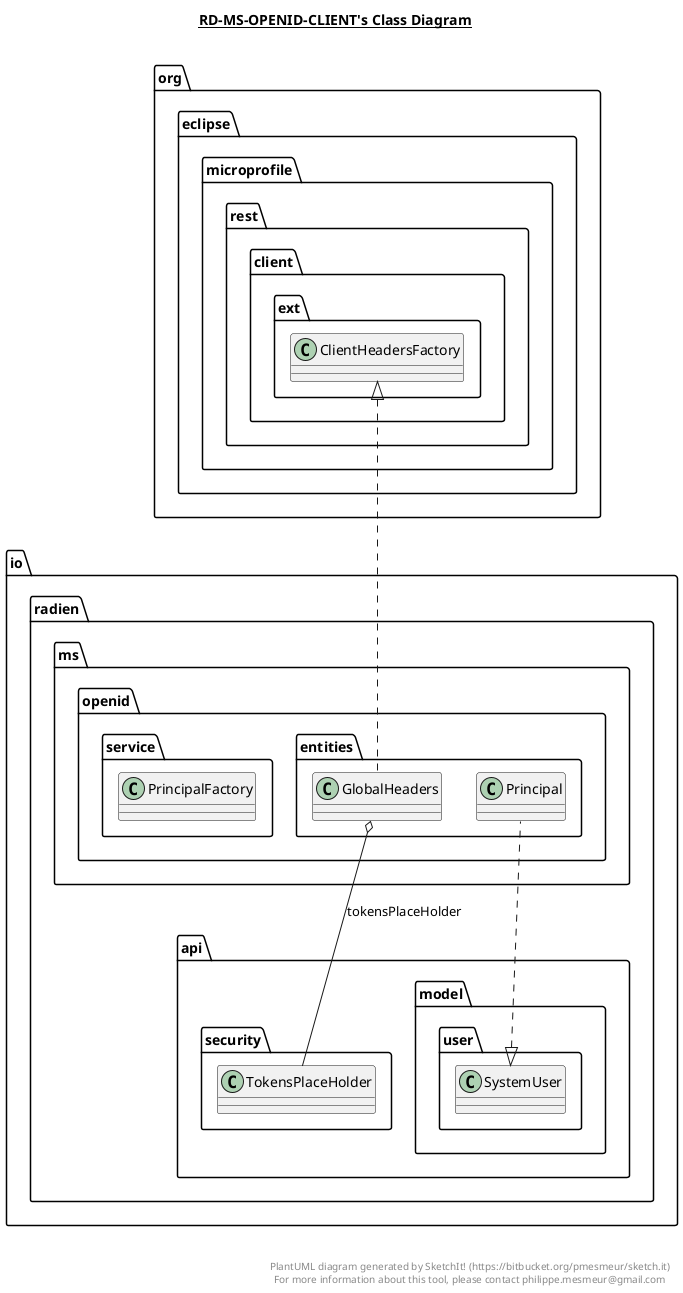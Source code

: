 @startuml

title __RD-MS-OPENID-CLIENT's Class Diagram__\n

  namespace io.radien.ms.openid.entities {
    class io.radien.ms.openid.entities.GlobalHeaders {
    }
  }
  

  namespace io.radien.ms.openid.entities {
    class io.radien.ms.openid.entities.Principal {
    }
  }
  

  namespace io.radien.ms.openid.service {
    class io.radien.ms.openid.service.PrincipalFactory {
    }
  }
  

  io.radien.ms.openid.entities.GlobalHeaders .up.|> org.eclipse.microprofile.rest.client.ext.ClientHeadersFactory
  io.radien.ms.openid.entities.GlobalHeaders o-- io.radien.api.security.TokensPlaceHolder : tokensPlaceHolder
  io.radien.ms.openid.entities.Principal .up.|> io.radien.api.model.user.SystemUser


right footer


PlantUML diagram generated by SketchIt! (https://bitbucket.org/pmesmeur/sketch.it)
For more information about this tool, please contact philippe.mesmeur@gmail.com
endfooter

@enduml
